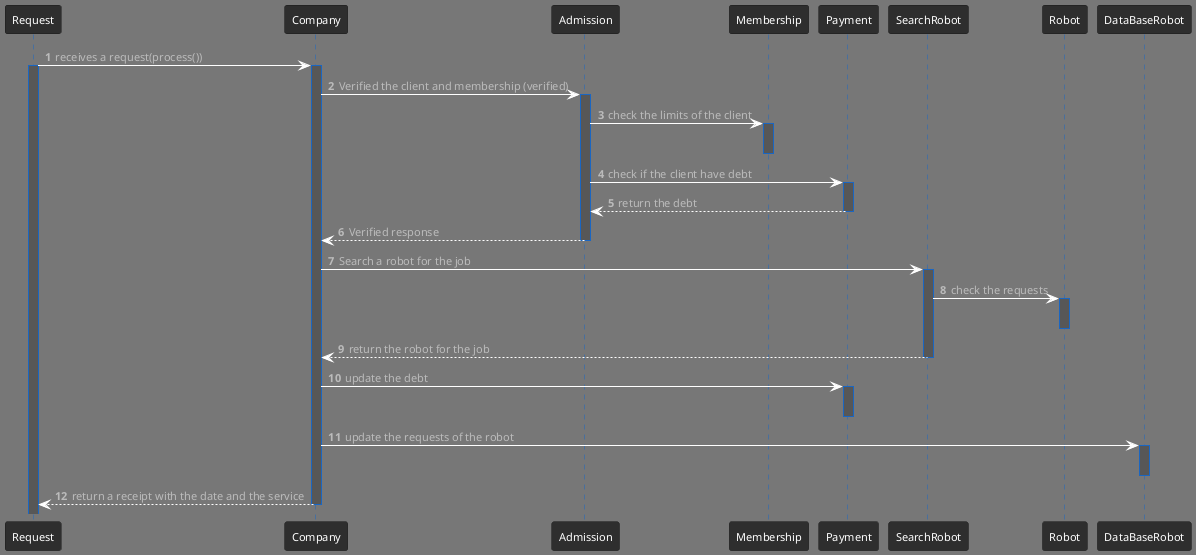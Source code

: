 @startuml
'https://plantuml.com/sequence-diagram

!theme reddress-darkblue

autonumber

Request -> Company: receives a request(process())
activate Request
activate Company

Company -> Admission:  Verified the client and membership (verified)
activate Admission

Admission -> Membership: check the limits of the client
activate Membership
deactivate Membership

Admission -> Payment: check if the client have debt
activate Payment

Payment --> Admission: return the debt
deactivate Payment

Admission --> Company: Verified response
deactivate Admission

Company -> SearchRobot: Search a robot for the job
activate SearchRobot
SearchRobot -> Robot:check the requests
activate Robot
deactivate Robot

SearchRobot --> Company: return the robot for the job
deactivate SearchRobot

Company -> Payment: update the debt
activate Payment
deactivate Payment

Company -> DataBaseRobot: update the requests of the robot
activate DataBaseRobot
deactivate DataBaseRobot

Company --> Request: return a receipt with the date and the service
deactivate Company

@enduml